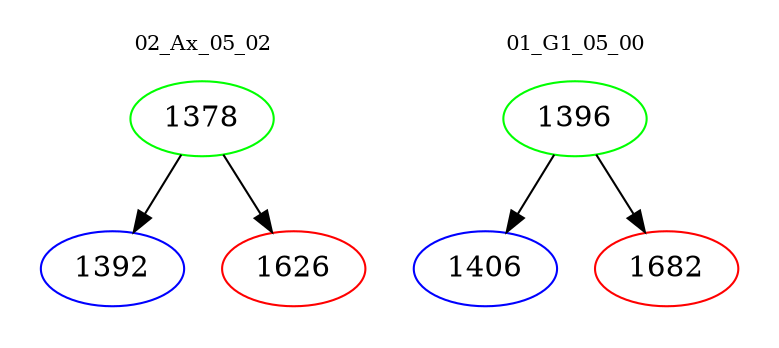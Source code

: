 digraph{
subgraph cluster_0 {
color = white
label = "02_Ax_05_02";
fontsize=10;
T0_1378 [label="1378", color="green"]
T0_1378 -> T0_1392 [color="black"]
T0_1392 [label="1392", color="blue"]
T0_1378 -> T0_1626 [color="black"]
T0_1626 [label="1626", color="red"]
}
subgraph cluster_1 {
color = white
label = "01_G1_05_00";
fontsize=10;
T1_1396 [label="1396", color="green"]
T1_1396 -> T1_1406 [color="black"]
T1_1406 [label="1406", color="blue"]
T1_1396 -> T1_1682 [color="black"]
T1_1682 [label="1682", color="red"]
}
}
